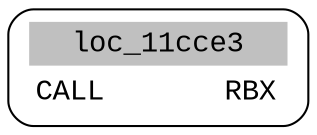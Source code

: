 digraph asm_graph {
1941 [
shape="Mrecord" fontname="Courier New"label =<<table border="0" cellborder="0" cellpadding="3"><tr><td align="center" colspan="2" bgcolor="grey">loc_11cce3</td></tr><tr><td align="left">CALL       RBX</td></tr></table>> ];
}